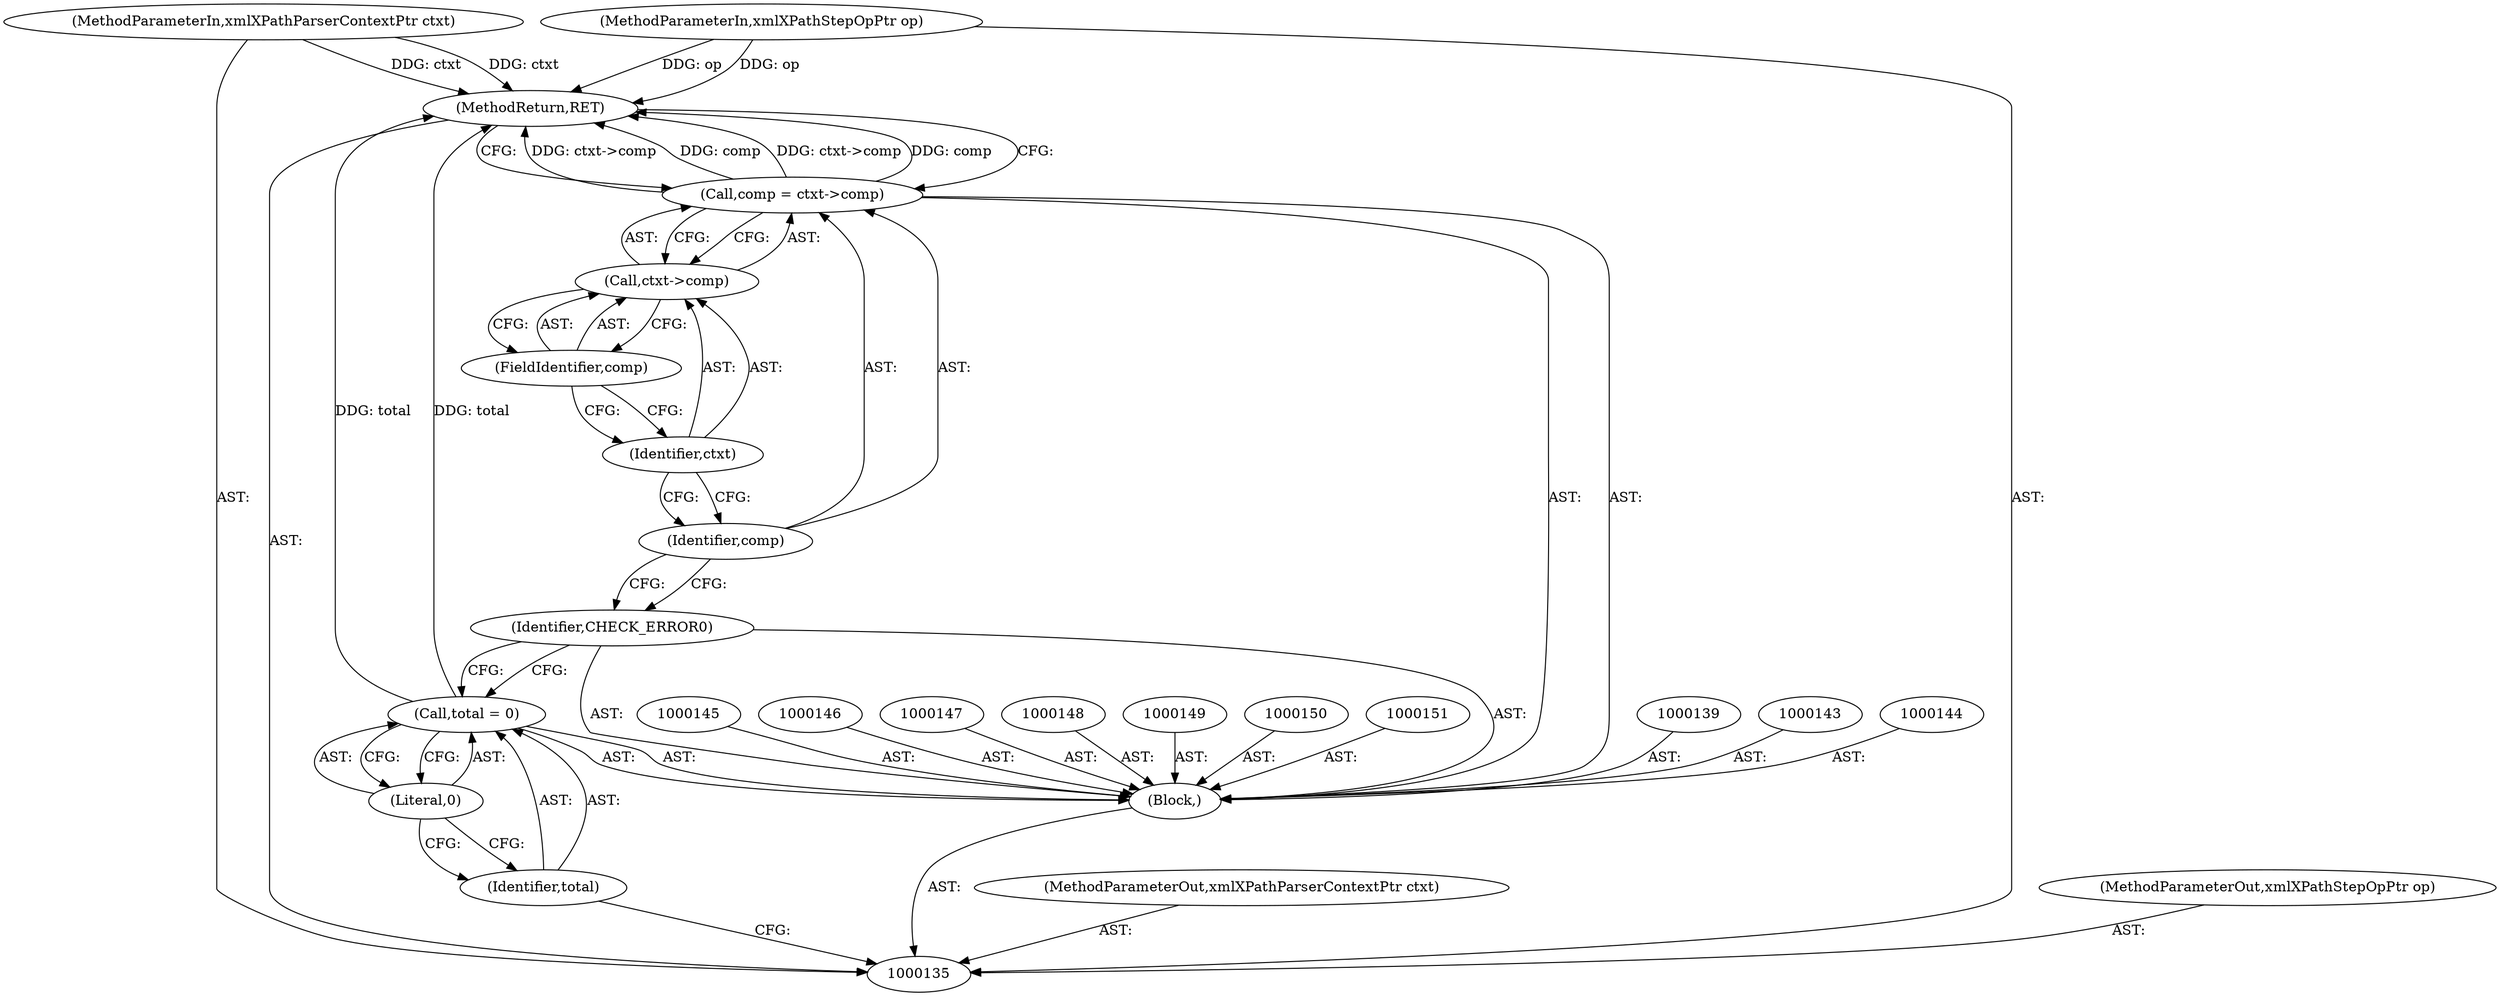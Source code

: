 digraph "0_Chrome_3a766e0115e9799db766a88554b9ab12ee5bf2a4" {
"1000158" [label="(MethodReturn,RET)"];
"1000136" [label="(MethodParameterIn,xmlXPathParserContextPtr ctxt)"];
"1000179" [label="(MethodParameterOut,xmlXPathParserContextPtr ctxt)"];
"1000137" [label="(MethodParameterIn,xmlXPathStepOpPtr op)"];
"1000180" [label="(MethodParameterOut,xmlXPathStepOpPtr op)"];
"1000152" [label="(Identifier,CHECK_ERROR0)"];
"1000155" [label="(Call,ctxt->comp)"];
"1000156" [label="(Identifier,ctxt)"];
"1000157" [label="(FieldIdentifier,comp)"];
"1000153" [label="(Call,comp = ctxt->comp)"];
"1000154" [label="(Identifier,comp)"];
"1000138" [label="(Block,)"];
"1000142" [label="(Literal,0)"];
"1000140" [label="(Call,total = 0)"];
"1000141" [label="(Identifier,total)"];
"1000158" -> "1000135"  [label="AST: "];
"1000158" -> "1000153"  [label="CFG: "];
"1000140" -> "1000158"  [label="DDG: total"];
"1000153" -> "1000158"  [label="DDG: ctxt->comp"];
"1000153" -> "1000158"  [label="DDG: comp"];
"1000136" -> "1000158"  [label="DDG: ctxt"];
"1000137" -> "1000158"  [label="DDG: op"];
"1000136" -> "1000135"  [label="AST: "];
"1000136" -> "1000158"  [label="DDG: ctxt"];
"1000179" -> "1000135"  [label="AST: "];
"1000137" -> "1000135"  [label="AST: "];
"1000137" -> "1000158"  [label="DDG: op"];
"1000180" -> "1000135"  [label="AST: "];
"1000152" -> "1000138"  [label="AST: "];
"1000152" -> "1000140"  [label="CFG: "];
"1000154" -> "1000152"  [label="CFG: "];
"1000155" -> "1000153"  [label="AST: "];
"1000155" -> "1000157"  [label="CFG: "];
"1000156" -> "1000155"  [label="AST: "];
"1000157" -> "1000155"  [label="AST: "];
"1000153" -> "1000155"  [label="CFG: "];
"1000156" -> "1000155"  [label="AST: "];
"1000156" -> "1000154"  [label="CFG: "];
"1000157" -> "1000156"  [label="CFG: "];
"1000157" -> "1000155"  [label="AST: "];
"1000157" -> "1000156"  [label="CFG: "];
"1000155" -> "1000157"  [label="CFG: "];
"1000153" -> "1000138"  [label="AST: "];
"1000153" -> "1000155"  [label="CFG: "];
"1000154" -> "1000153"  [label="AST: "];
"1000155" -> "1000153"  [label="AST: "];
"1000158" -> "1000153"  [label="CFG: "];
"1000153" -> "1000158"  [label="DDG: ctxt->comp"];
"1000153" -> "1000158"  [label="DDG: comp"];
"1000154" -> "1000153"  [label="AST: "];
"1000154" -> "1000152"  [label="CFG: "];
"1000156" -> "1000154"  [label="CFG: "];
"1000138" -> "1000135"  [label="AST: "];
"1000139" -> "1000138"  [label="AST: "];
"1000140" -> "1000138"  [label="AST: "];
"1000143" -> "1000138"  [label="AST: "];
"1000144" -> "1000138"  [label="AST: "];
"1000145" -> "1000138"  [label="AST: "];
"1000146" -> "1000138"  [label="AST: "];
"1000147" -> "1000138"  [label="AST: "];
"1000148" -> "1000138"  [label="AST: "];
"1000149" -> "1000138"  [label="AST: "];
"1000150" -> "1000138"  [label="AST: "];
"1000151" -> "1000138"  [label="AST: "];
"1000152" -> "1000138"  [label="AST: "];
"1000153" -> "1000138"  [label="AST: "];
"1000142" -> "1000140"  [label="AST: "];
"1000142" -> "1000141"  [label="CFG: "];
"1000140" -> "1000142"  [label="CFG: "];
"1000140" -> "1000138"  [label="AST: "];
"1000140" -> "1000142"  [label="CFG: "];
"1000141" -> "1000140"  [label="AST: "];
"1000142" -> "1000140"  [label="AST: "];
"1000152" -> "1000140"  [label="CFG: "];
"1000140" -> "1000158"  [label="DDG: total"];
"1000141" -> "1000140"  [label="AST: "];
"1000141" -> "1000135"  [label="CFG: "];
"1000142" -> "1000141"  [label="CFG: "];
}
